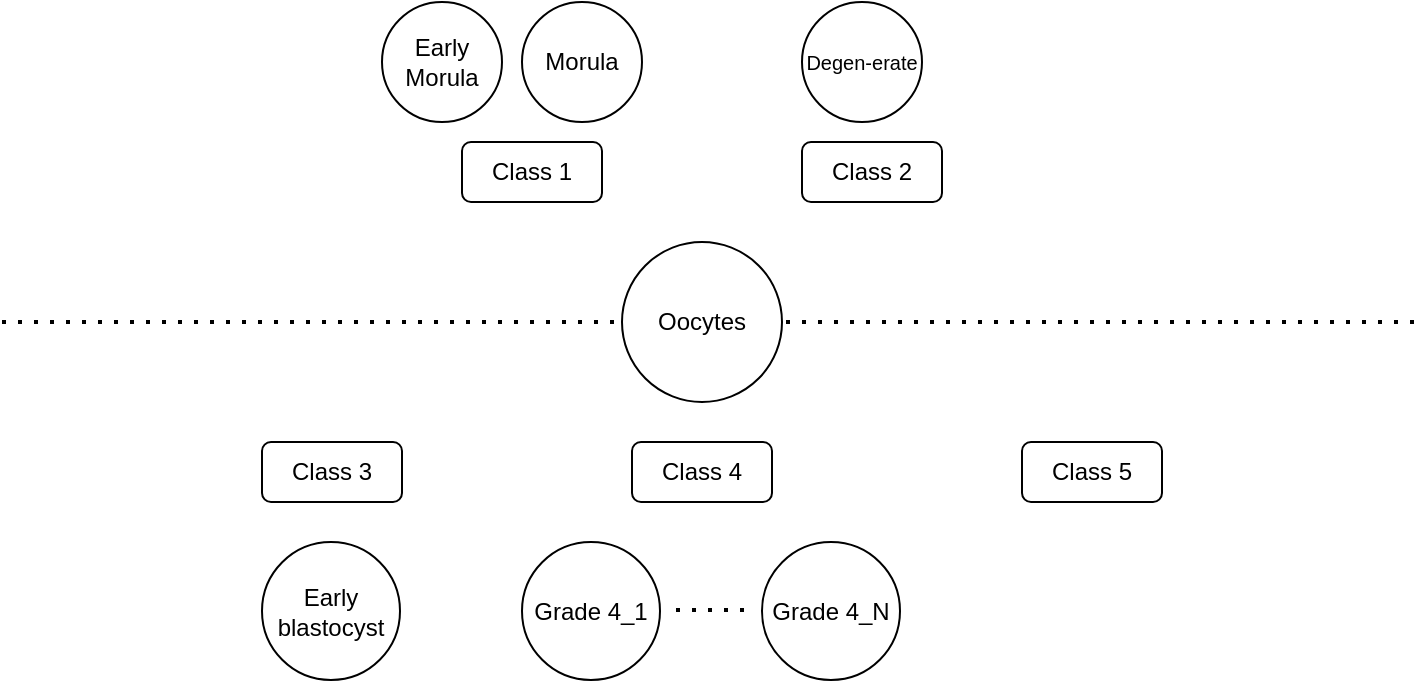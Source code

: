 <mxfile version="21.2.1" type="github">
  <diagram name="Page-1" id="chNrh5IAOXUtzOCDfoZT">
    <mxGraphModel dx="1607" dy="763" grid="1" gridSize="10" guides="1" tooltips="1" connect="1" arrows="1" fold="1" page="1" pageScale="1" pageWidth="850" pageHeight="1100" math="0" shadow="0">
      <root>
        <mxCell id="0" />
        <mxCell id="1" parent="0" />
        <mxCell id="32GEzlC8_-ixo2tJrArx-2" value="" style="endArrow=none;dashed=1;html=1;dashPattern=1 3;strokeWidth=2;rounded=0;" edge="1" parent="1">
          <mxGeometry width="50" height="50" relative="1" as="geometry">
            <mxPoint x="70" y="400" as="sourcePoint" />
            <mxPoint x="780" y="400" as="targetPoint" />
          </mxGeometry>
        </mxCell>
        <mxCell id="32GEzlC8_-ixo2tJrArx-1" value="Oocytes" style="ellipse;whiteSpace=wrap;html=1;aspect=fixed;" vertex="1" parent="1">
          <mxGeometry x="380" y="360" width="80" height="80" as="geometry" />
        </mxCell>
        <mxCell id="32GEzlC8_-ixo2tJrArx-3" value="Class 1" style="rounded=1;whiteSpace=wrap;html=1;" vertex="1" parent="1">
          <mxGeometry x="300" y="310" width="70" height="30" as="geometry" />
        </mxCell>
        <mxCell id="32GEzlC8_-ixo2tJrArx-4" value="Class 2" style="rounded=1;whiteSpace=wrap;html=1;" vertex="1" parent="1">
          <mxGeometry x="470" y="310" width="70" height="30" as="geometry" />
        </mxCell>
        <mxCell id="32GEzlC8_-ixo2tJrArx-5" value="Early Morula" style="ellipse;whiteSpace=wrap;html=1;aspect=fixed;" vertex="1" parent="1">
          <mxGeometry x="260" y="240" width="60" height="60" as="geometry" />
        </mxCell>
        <mxCell id="32GEzlC8_-ixo2tJrArx-6" value="Morula" style="ellipse;whiteSpace=wrap;html=1;aspect=fixed;" vertex="1" parent="1">
          <mxGeometry x="330" y="240" width="60" height="60" as="geometry" />
        </mxCell>
        <mxCell id="32GEzlC8_-ixo2tJrArx-7" value="&lt;font style=&quot;font-size: 10px;&quot;&gt;Degen-erate&lt;/font&gt;" style="ellipse;whiteSpace=wrap;html=1;aspect=fixed;" vertex="1" parent="1">
          <mxGeometry x="470" y="240" width="60" height="60" as="geometry" />
        </mxCell>
        <mxCell id="32GEzlC8_-ixo2tJrArx-8" value="Class 3" style="rounded=1;whiteSpace=wrap;html=1;" vertex="1" parent="1">
          <mxGeometry x="200" y="460" width="70" height="30" as="geometry" />
        </mxCell>
        <mxCell id="32GEzlC8_-ixo2tJrArx-9" value="Class 4" style="rounded=1;whiteSpace=wrap;html=1;" vertex="1" parent="1">
          <mxGeometry x="385" y="460" width="70" height="30" as="geometry" />
        </mxCell>
        <mxCell id="32GEzlC8_-ixo2tJrArx-10" value="Class 5" style="rounded=1;whiteSpace=wrap;html=1;" vertex="1" parent="1">
          <mxGeometry x="580" y="460" width="70" height="30" as="geometry" />
        </mxCell>
        <mxCell id="32GEzlC8_-ixo2tJrArx-11" value="Early blastocyst" style="ellipse;whiteSpace=wrap;html=1;aspect=fixed;" vertex="1" parent="1">
          <mxGeometry x="200" y="510" width="69" height="69" as="geometry" />
        </mxCell>
        <mxCell id="32GEzlC8_-ixo2tJrArx-12" value="Grade 4_1" style="ellipse;whiteSpace=wrap;html=1;aspect=fixed;" vertex="1" parent="1">
          <mxGeometry x="330" y="510" width="69" height="69" as="geometry" />
        </mxCell>
        <mxCell id="32GEzlC8_-ixo2tJrArx-13" value="Grade 4_N" style="ellipse;whiteSpace=wrap;html=1;aspect=fixed;" vertex="1" parent="1">
          <mxGeometry x="450" y="510" width="69" height="69" as="geometry" />
        </mxCell>
        <mxCell id="32GEzlC8_-ixo2tJrArx-14" value="" style="endArrow=none;dashed=1;html=1;dashPattern=1 3;strokeWidth=2;rounded=0;" edge="1" parent="1">
          <mxGeometry width="50" height="50" relative="1" as="geometry">
            <mxPoint x="407" y="544" as="sourcePoint" />
            <mxPoint x="442" y="544" as="targetPoint" />
          </mxGeometry>
        </mxCell>
      </root>
    </mxGraphModel>
  </diagram>
</mxfile>
